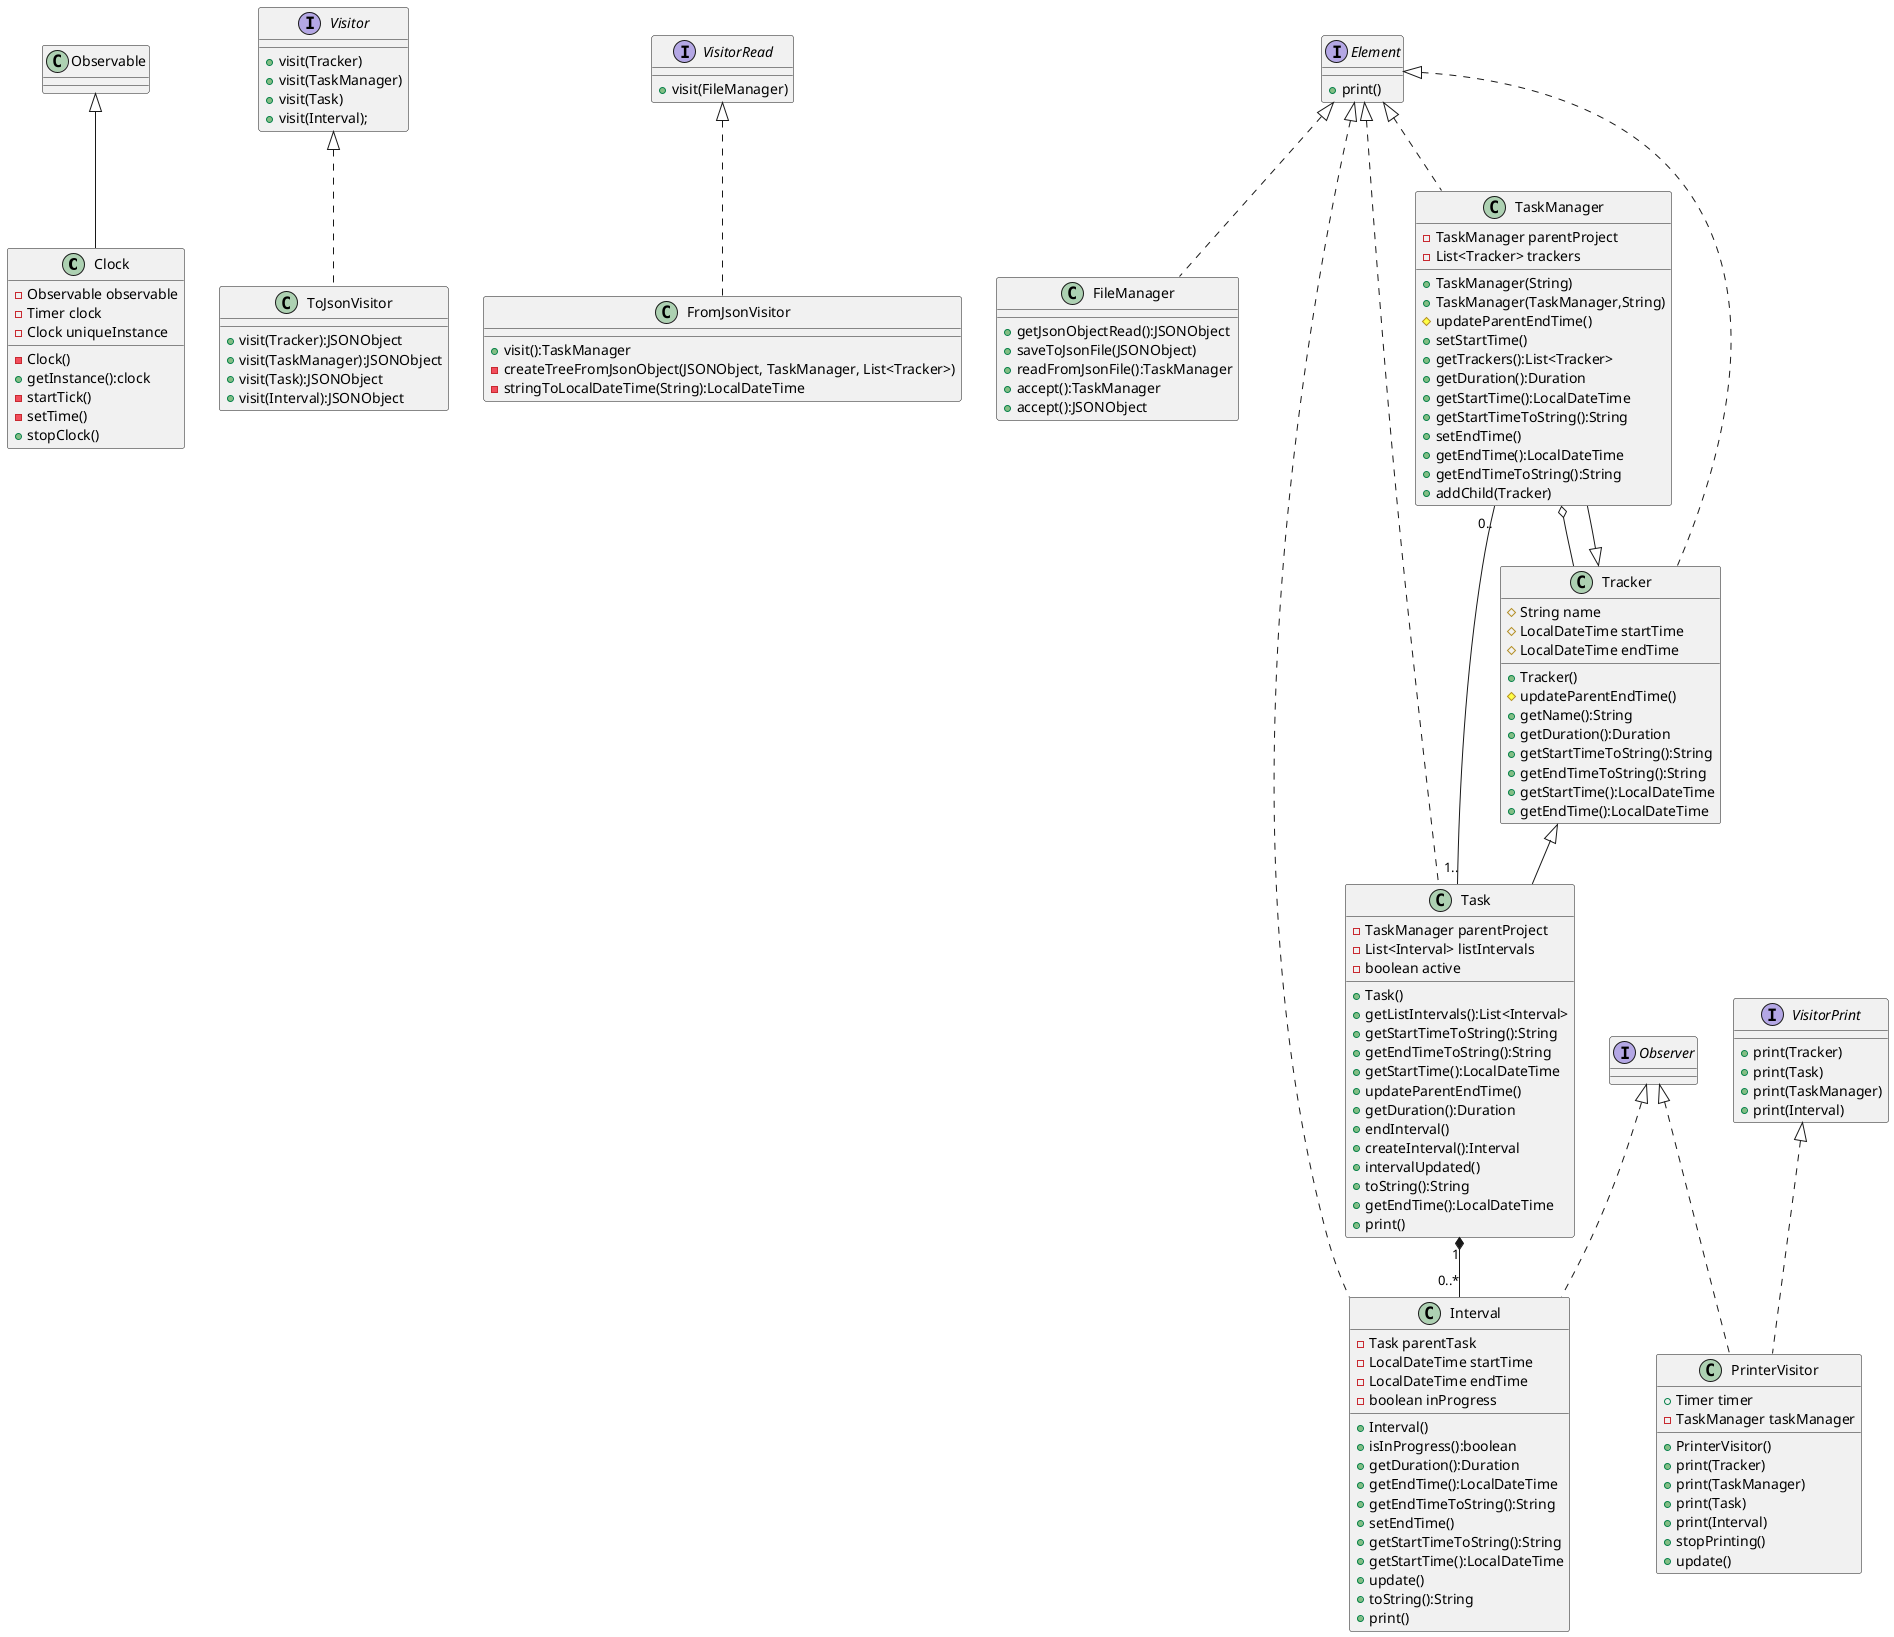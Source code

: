 @startuml
class Clock{
-Observable observable
-Timer clock
-Clock uniqueInstance
-Clock()
+getInstance():clock
-startTick()
-setTime()
+stopClock()
}
interface Visitor{
+visit(Tracker)
+visit(TaskManager)
+visit(Task)
+visit(Interval);
}

interface VisitorRead{
+visit(FileManager)
}
interface Element{
+print()
}

interface VisitorPrint{
+print(Tracker)
+print(Task)
+print(TaskManager)
+print(Interval)
}

class FileManager{
+getJsonObjectRead():JSONObject
+saveToJsonFile(JSONObject)
+readFromJsonFile():TaskManager
+accept():TaskManager
+accept():JSONObject
}

class ToJsonVisitor{
+visit(Tracker):JSONObject
+visit(TaskManager):JSONObject
+visit(Task):JSONObject
+visit(Interval):JSONObject
}

class FromJsonVisitor{
+visit():TaskManager
-createTreeFromJsonObject(JSONObject, TaskManager, List<Tracker>)
-stringToLocalDateTime(String):LocalDateTime
}

class Interval{
-Task parentTask
-LocalDateTime startTime
-LocalDateTime endTime
-boolean inProgress
+Interval()
+isInProgress():boolean
+getDuration():Duration
+getEndTime():LocalDateTime
+getEndTimeToString():String
+setEndTime()
+getStartTimeToString():String
+getStartTime():LocalDateTime
+update()
+toString():String
+print()
}

class PrinterVisitor{
+Timer timer
-TaskManager taskManager
+PrinterVisitor()
+print(Tracker)
+print(TaskManager)
+print(Task)
+print(Interval)
+stopPrinting()
+update()
}

class Task{
-TaskManager parentProject
-List<Interval> listIntervals
-boolean active
+Task()
+getListIntervals():List<Interval>
+getStartTimeToString():String
+getEndTimeToString():String
+getStartTime():LocalDateTime
+updateParentEndTime()
+getDuration():Duration
+endInterval()
+createInterval():Interval
+intervalUpdated()
+toString():String
+getEndTime():LocalDateTime
+print()
}

class TaskManager{
-TaskManager parentProject
-List<Tracker> trackers
+TaskManager(String)
+TaskManager(TaskManager,String)
#updateParentEndTime()
+setStartTime()
+getTrackers():List<Tracker>
+getDuration():Duration
+getStartTime():LocalDateTime
+getStartTimeToString():String
+setEndTime()
+getEndTime():LocalDateTime
+getEndTimeToString():String
+addChild(Tracker)
}

class Tracker{
#String name
#LocalDateTime startTime
#LocalDateTime endTime
+Tracker()
#updateParentEndTime()
+getName():String
+getDuration():Duration
+getStartTimeToString():String
+getEndTimeToString():String
+getStartTime():LocalDateTime
+getEndTime():LocalDateTime
}

interface Observer

class Observable

TaskManager"0.." -- "1.." Task
class Task extends Tracker
class TaskManager extends Tracker
Task"1"*--"0..*"Interval
class Interval implements Element
class Interval implements Observer
TaskManager o--Tracker
class Clock extends Observable
class PrinterVisitor implements VisitorPrint
class PrinterVisitor implements Observer
class Task implements Element
class Tracker implements Element
class TaskManager implements Element
class FileManager implements Element
class FromJsonVisitor implements VisitorRead
class ToJsonVisitor implements Visitor
@enduml